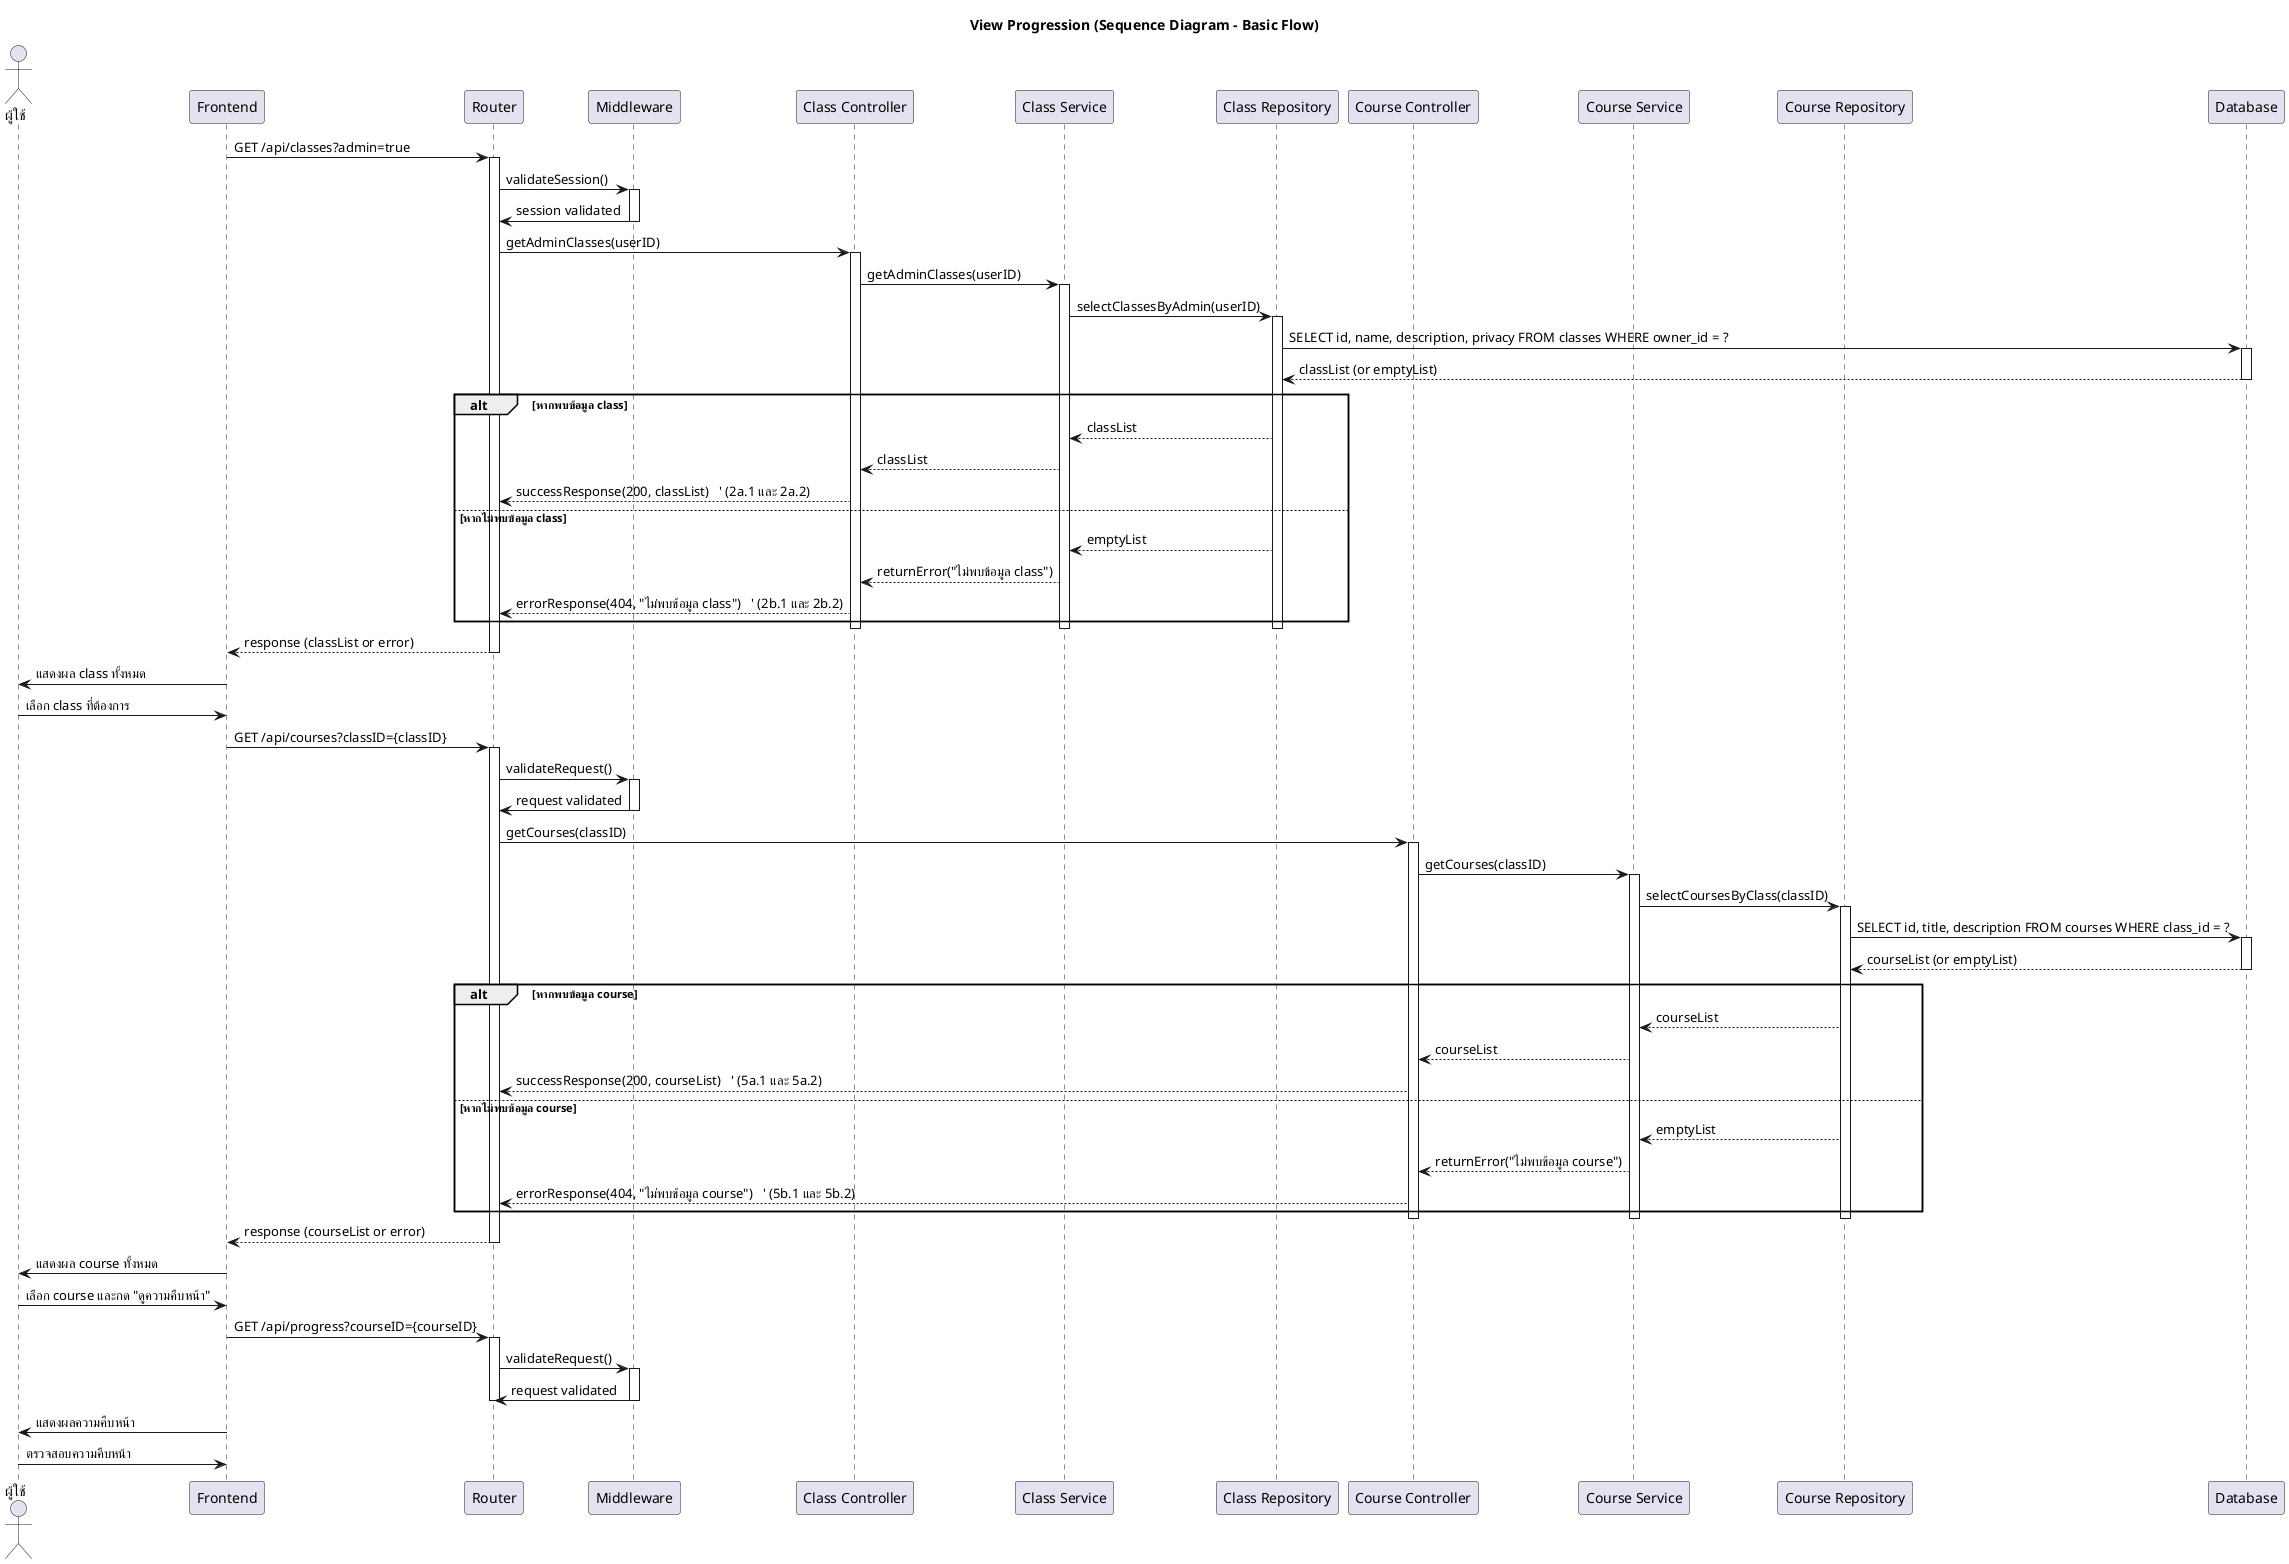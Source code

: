 @startuml
title View Progression (Sequence Diagram - Basic Flow)

actor "ผู้ใช้" as User
'--- Phase 1: ดึงข้อมูล Class ---
participant "Frontend" as FE
participant "Router" as Router
participant "Middleware" as MW
participant "Class Controller" as ClassCtrl
participant "Class Service" as ClassServ
participant "Class Repository" as ClassRepo
participant "Course Controller" as CourseCtrl
participant "Course Service" as CourseServ
participant "Course Repository" as CourseRepo
participant "Database" as DB

' ระบบดึงข้อมูล class ที่ผู้ใช้เข้าร่วม
FE -> Router: GET /api/classes?admin=true
activate Router
Router -> MW: validateSession()
activate MW
MW -> Router: session validated
deactivate MW
Router -> ClassCtrl: getAdminClasses(userID)
activate ClassCtrl
ClassCtrl -> ClassServ: getAdminClasses(userID)
activate ClassServ
ClassServ -> ClassRepo: selectClassesByAdmin(userID)
activate ClassRepo
ClassRepo -> DB: SELECT id, name, description, privacy FROM classes WHERE owner_id = ?
activate DB
DB --> ClassRepo: classList (or emptyList)
deactivate DB
alt หากพบข้อมูล class
    ClassRepo --> ClassServ: classList
    ClassServ --> ClassCtrl: classList
    ClassCtrl --> Router: successResponse(200, classList)   ' (2a.1 และ 2a.2)
else หากไม่พบข้อมูล class
    ClassRepo --> ClassServ: emptyList
    ClassServ --> ClassCtrl: returnError("ไม่พบข้อมูล class")
    ClassCtrl --> Router: errorResponse(404, "ไม่พบข้อมูล class")   ' (2b.1 และ 2b.2)
end
deactivate ClassRepo
deactivate ClassServ
deactivate ClassCtrl
Router --> FE: response (classList or error)
deactivate Router
FE -> User: แสดงผล class ทั้งหมด

'--- Phase 2: ดึงข้อมูล Course ---

' ผู้ใช้เลือก class ที่ต้องการ
User -> FE: เลือก class ที่ต้องการ
FE -> Router: GET /api/courses?classID={classID}
activate Router
Router -> MW: validateRequest()
activate MW
MW -> Router: request validated
deactivate MW
Router -> CourseCtrl: getCourses(classID)
activate CourseCtrl
CourseCtrl -> CourseServ: getCourses(classID)
activate CourseServ
CourseServ -> CourseRepo: selectCoursesByClass(classID)
activate CourseRepo
CourseRepo -> DB: SELECT id, title, description FROM courses WHERE class_id = ?
activate DB
DB --> CourseRepo: courseList (or emptyList)
deactivate DB
alt หากพบข้อมูล course
    CourseRepo --> CourseServ: courseList
    CourseServ --> CourseCtrl: courseList
    CourseCtrl --> Router: successResponse(200, courseList)   ' (5a.1 และ 5a.2)
else หากไม่พบข้อมูล course
    CourseRepo --> CourseServ: emptyList
    CourseServ --> CourseCtrl: returnError("ไม่พบข้อมูล course")
    CourseCtrl --> Router: errorResponse(404, "ไม่พบข้อมูล course")   ' (5b.1 และ 5b.2)
end
deactivate CourseRepo
deactivate CourseServ
deactivate CourseCtrl
Router --> FE: response (courseList or error)
deactivate Router
FE -> User: แสดงผล course ทั้งหมด

'--- Phase 3: ดึงข้อมูล Progress ---
' ผู้ใช้เลือก course ที่ต้องการและกด "ดูความคืบหน้า"
User -> FE: เลือก course และกด "ดูความคืบหน้า"
FE -> Router: GET /api/progress?courseID={courseID}
activate Router
Router -> MW: validateRequest()
activate MW
MW -> Router: request validated
deactivate MW


deactivate Router
FE -> User: แสดงผลความคืบหน้า
User -> FE: ตรวจสอบความคืบหน้า

@enduml
